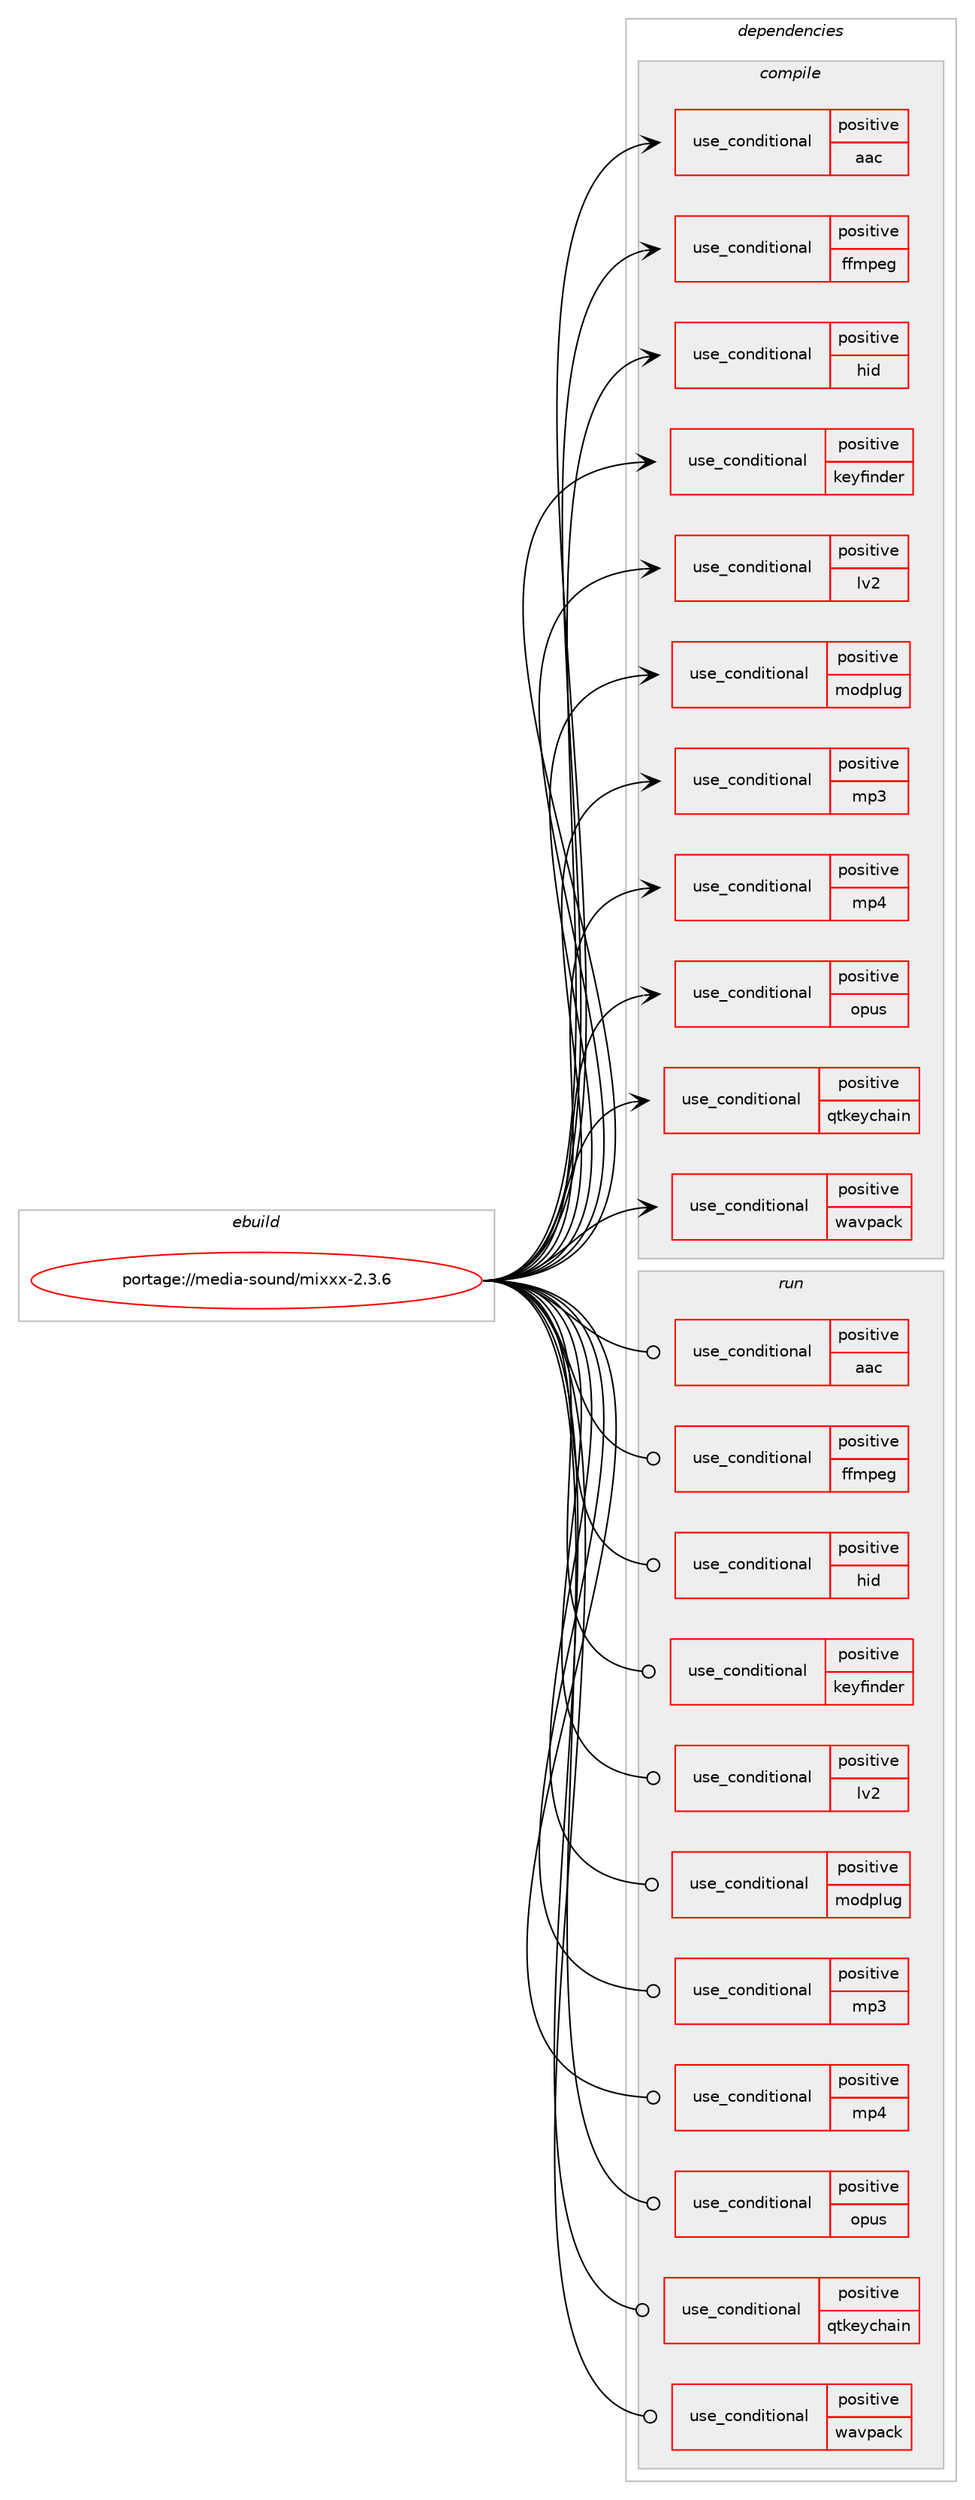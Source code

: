 digraph prolog {

# *************
# Graph options
# *************

newrank=true;
concentrate=true;
compound=true;
graph [rankdir=LR,fontname=Helvetica,fontsize=10,ranksep=1.5];#, ranksep=2.5, nodesep=0.2];
edge  [arrowhead=vee];
node  [fontname=Helvetica,fontsize=10];

# **********
# The ebuild
# **********

subgraph cluster_leftcol {
color=gray;
rank=same;
label=<<i>ebuild</i>>;
id [label="portage://media-sound/mixxx-2.3.6", color=red, width=4, href="../media-sound/mixxx-2.3.6.svg"];
}

# ****************
# The dependencies
# ****************

subgraph cluster_midcol {
color=gray;
label=<<i>dependencies</i>>;
subgraph cluster_compile {
fillcolor="#eeeeee";
style=filled;
label=<<i>compile</i>>;
subgraph cond78427 {
dependency163842 [label=<<TABLE BORDER="0" CELLBORDER="1" CELLSPACING="0" CELLPADDING="4"><TR><TD ROWSPAN="3" CELLPADDING="10">use_conditional</TD></TR><TR><TD>positive</TD></TR><TR><TD>aac</TD></TR></TABLE>>, shape=none, color=red];
# *** BEGIN UNKNOWN DEPENDENCY TYPE (TODO) ***
# dependency163842 -> package_dependency(portage://media-sound/mixxx-2.3.6,install,no,media-libs,faad2,none,[,,],[],[])
# *** END UNKNOWN DEPENDENCY TYPE (TODO) ***

# *** BEGIN UNKNOWN DEPENDENCY TYPE (TODO) ***
# dependency163842 -> package_dependency(portage://media-sound/mixxx-2.3.6,install,no,media-libs,libmp4v2,none,[,,],[],[])
# *** END UNKNOWN DEPENDENCY TYPE (TODO) ***

}
id:e -> dependency163842:w [weight=20,style="solid",arrowhead="vee"];
subgraph cond78428 {
dependency163843 [label=<<TABLE BORDER="0" CELLBORDER="1" CELLSPACING="0" CELLPADDING="4"><TR><TD ROWSPAN="3" CELLPADDING="10">use_conditional</TD></TR><TR><TD>positive</TD></TR><TR><TD>ffmpeg</TD></TR></TABLE>>, shape=none, color=red];
# *** BEGIN UNKNOWN DEPENDENCY TYPE (TODO) ***
# dependency163843 -> package_dependency(portage://media-sound/mixxx-2.3.6,install,no,media-video,ffmpeg,none,[,,],any_same_slot,[])
# *** END UNKNOWN DEPENDENCY TYPE (TODO) ***

}
id:e -> dependency163843:w [weight=20,style="solid",arrowhead="vee"];
subgraph cond78429 {
dependency163844 [label=<<TABLE BORDER="0" CELLBORDER="1" CELLSPACING="0" CELLPADDING="4"><TR><TD ROWSPAN="3" CELLPADDING="10">use_conditional</TD></TR><TR><TD>positive</TD></TR><TR><TD>hid</TD></TR></TABLE>>, shape=none, color=red];
# *** BEGIN UNKNOWN DEPENDENCY TYPE (TODO) ***
# dependency163844 -> package_dependency(portage://media-sound/mixxx-2.3.6,install,no,dev-libs,hidapi,none,[,,],[],[])
# *** END UNKNOWN DEPENDENCY TYPE (TODO) ***

}
id:e -> dependency163844:w [weight=20,style="solid",arrowhead="vee"];
subgraph cond78430 {
dependency163845 [label=<<TABLE BORDER="0" CELLBORDER="1" CELLSPACING="0" CELLPADDING="4"><TR><TD ROWSPAN="3" CELLPADDING="10">use_conditional</TD></TR><TR><TD>positive</TD></TR><TR><TD>keyfinder</TD></TR></TABLE>>, shape=none, color=red];
# *** BEGIN UNKNOWN DEPENDENCY TYPE (TODO) ***
# dependency163845 -> package_dependency(portage://media-sound/mixxx-2.3.6,install,no,media-libs,libkeyfinder,none,[,,],[],[])
# *** END UNKNOWN DEPENDENCY TYPE (TODO) ***

}
id:e -> dependency163845:w [weight=20,style="solid",arrowhead="vee"];
subgraph cond78431 {
dependency163846 [label=<<TABLE BORDER="0" CELLBORDER="1" CELLSPACING="0" CELLPADDING="4"><TR><TD ROWSPAN="3" CELLPADDING="10">use_conditional</TD></TR><TR><TD>positive</TD></TR><TR><TD>lv2</TD></TR></TABLE>>, shape=none, color=red];
# *** BEGIN UNKNOWN DEPENDENCY TYPE (TODO) ***
# dependency163846 -> package_dependency(portage://media-sound/mixxx-2.3.6,install,no,media-libs,lilv,none,[,,],[],[])
# *** END UNKNOWN DEPENDENCY TYPE (TODO) ***

}
id:e -> dependency163846:w [weight=20,style="solid",arrowhead="vee"];
subgraph cond78432 {
dependency163847 [label=<<TABLE BORDER="0" CELLBORDER="1" CELLSPACING="0" CELLPADDING="4"><TR><TD ROWSPAN="3" CELLPADDING="10">use_conditional</TD></TR><TR><TD>positive</TD></TR><TR><TD>modplug</TD></TR></TABLE>>, shape=none, color=red];
# *** BEGIN UNKNOWN DEPENDENCY TYPE (TODO) ***
# dependency163847 -> package_dependency(portage://media-sound/mixxx-2.3.6,install,no,media-libs,libmodplug,none,[,,],[],[])
# *** END UNKNOWN DEPENDENCY TYPE (TODO) ***

}
id:e -> dependency163847:w [weight=20,style="solid",arrowhead="vee"];
subgraph cond78433 {
dependency163848 [label=<<TABLE BORDER="0" CELLBORDER="1" CELLSPACING="0" CELLPADDING="4"><TR><TD ROWSPAN="3" CELLPADDING="10">use_conditional</TD></TR><TR><TD>positive</TD></TR><TR><TD>mp3</TD></TR></TABLE>>, shape=none, color=red];
# *** BEGIN UNKNOWN DEPENDENCY TYPE (TODO) ***
# dependency163848 -> package_dependency(portage://media-sound/mixxx-2.3.6,install,no,media-libs,libmad,none,[,,],[],[])
# *** END UNKNOWN DEPENDENCY TYPE (TODO) ***

}
id:e -> dependency163848:w [weight=20,style="solid",arrowhead="vee"];
subgraph cond78434 {
dependency163849 [label=<<TABLE BORDER="0" CELLBORDER="1" CELLSPACING="0" CELLPADDING="4"><TR><TD ROWSPAN="3" CELLPADDING="10">use_conditional</TD></TR><TR><TD>positive</TD></TR><TR><TD>mp4</TD></TR></TABLE>>, shape=none, color=red];
# *** BEGIN UNKNOWN DEPENDENCY TYPE (TODO) ***
# dependency163849 -> package_dependency(portage://media-sound/mixxx-2.3.6,install,no,media-libs,libmp4v2,none,[,,],any_same_slot,[])
# *** END UNKNOWN DEPENDENCY TYPE (TODO) ***

}
id:e -> dependency163849:w [weight=20,style="solid",arrowhead="vee"];
subgraph cond78435 {
dependency163850 [label=<<TABLE BORDER="0" CELLBORDER="1" CELLSPACING="0" CELLPADDING="4"><TR><TD ROWSPAN="3" CELLPADDING="10">use_conditional</TD></TR><TR><TD>positive</TD></TR><TR><TD>opus</TD></TR></TABLE>>, shape=none, color=red];
# *** BEGIN UNKNOWN DEPENDENCY TYPE (TODO) ***
# dependency163850 -> package_dependency(portage://media-sound/mixxx-2.3.6,install,no,media-libs,opusfile,none,[,,],[],[])
# *** END UNKNOWN DEPENDENCY TYPE (TODO) ***

}
id:e -> dependency163850:w [weight=20,style="solid",arrowhead="vee"];
subgraph cond78436 {
dependency163851 [label=<<TABLE BORDER="0" CELLBORDER="1" CELLSPACING="0" CELLPADDING="4"><TR><TD ROWSPAN="3" CELLPADDING="10">use_conditional</TD></TR><TR><TD>positive</TD></TR><TR><TD>qtkeychain</TD></TR></TABLE>>, shape=none, color=red];
# *** BEGIN UNKNOWN DEPENDENCY TYPE (TODO) ***
# dependency163851 -> package_dependency(portage://media-sound/mixxx-2.3.6,install,no,dev-libs,qtkeychain,none,[,,],any_same_slot,[use(enable(qt5),positive)])
# *** END UNKNOWN DEPENDENCY TYPE (TODO) ***

}
id:e -> dependency163851:w [weight=20,style="solid",arrowhead="vee"];
subgraph cond78437 {
dependency163852 [label=<<TABLE BORDER="0" CELLBORDER="1" CELLSPACING="0" CELLPADDING="4"><TR><TD ROWSPAN="3" CELLPADDING="10">use_conditional</TD></TR><TR><TD>positive</TD></TR><TR><TD>wavpack</TD></TR></TABLE>>, shape=none, color=red];
# *** BEGIN UNKNOWN DEPENDENCY TYPE (TODO) ***
# dependency163852 -> package_dependency(portage://media-sound/mixxx-2.3.6,install,no,media-sound,wavpack,none,[,,],[],[])
# *** END UNKNOWN DEPENDENCY TYPE (TODO) ***

}
id:e -> dependency163852:w [weight=20,style="solid",arrowhead="vee"];
# *** BEGIN UNKNOWN DEPENDENCY TYPE (TODO) ***
# id -> package_dependency(portage://media-sound/mixxx-2.3.6,install,no,dev-db,sqlite,none,[,,],[],[])
# *** END UNKNOWN DEPENDENCY TYPE (TODO) ***

# *** BEGIN UNKNOWN DEPENDENCY TYPE (TODO) ***
# id -> package_dependency(portage://media-sound/mixxx-2.3.6,install,no,dev-libs,glib,none,[,,],[slot(2)],[])
# *** END UNKNOWN DEPENDENCY TYPE (TODO) ***

# *** BEGIN UNKNOWN DEPENDENCY TYPE (TODO) ***
# id -> package_dependency(portage://media-sound/mixxx-2.3.6,install,no,dev-libs,protobuf,none,[,,],any_same_slot,[])
# *** END UNKNOWN DEPENDENCY TYPE (TODO) ***

# *** BEGIN UNKNOWN DEPENDENCY TYPE (TODO) ***
# id -> package_dependency(portage://media-sound/mixxx-2.3.6,install,no,dev-qt,qtconcurrent,none,[,,],[slot(5)],[])
# *** END UNKNOWN DEPENDENCY TYPE (TODO) ***

# *** BEGIN UNKNOWN DEPENDENCY TYPE (TODO) ***
# id -> package_dependency(portage://media-sound/mixxx-2.3.6,install,no,dev-qt,qtcore,none,[,,],[slot(5)],[])
# *** END UNKNOWN DEPENDENCY TYPE (TODO) ***

# *** BEGIN UNKNOWN DEPENDENCY TYPE (TODO) ***
# id -> package_dependency(portage://media-sound/mixxx-2.3.6,install,no,dev-qt,qtdbus,none,[,,],[slot(5)],[])
# *** END UNKNOWN DEPENDENCY TYPE (TODO) ***

# *** BEGIN UNKNOWN DEPENDENCY TYPE (TODO) ***
# id -> package_dependency(portage://media-sound/mixxx-2.3.6,install,no,dev-qt,qtgui,none,[,,],[slot(5)],[])
# *** END UNKNOWN DEPENDENCY TYPE (TODO) ***

# *** BEGIN UNKNOWN DEPENDENCY TYPE (TODO) ***
# id -> package_dependency(portage://media-sound/mixxx-2.3.6,install,no,dev-qt,qtnetwork,none,[,,],[slot(5)],[])
# *** END UNKNOWN DEPENDENCY TYPE (TODO) ***

# *** BEGIN UNKNOWN DEPENDENCY TYPE (TODO) ***
# id -> package_dependency(portage://media-sound/mixxx-2.3.6,install,no,dev-qt,qtopengl,none,[,,],[slot(5)],[])
# *** END UNKNOWN DEPENDENCY TYPE (TODO) ***

# *** BEGIN UNKNOWN DEPENDENCY TYPE (TODO) ***
# id -> package_dependency(portage://media-sound/mixxx-2.3.6,install,no,dev-qt,qtscript,none,[,,],[slot(5)],[use(enable(scripttools),none)])
# *** END UNKNOWN DEPENDENCY TYPE (TODO) ***

# *** BEGIN UNKNOWN DEPENDENCY TYPE (TODO) ***
# id -> package_dependency(portage://media-sound/mixxx-2.3.6,install,no,dev-qt,qtsql,none,[,,],[slot(5)],[])
# *** END UNKNOWN DEPENDENCY TYPE (TODO) ***

# *** BEGIN UNKNOWN DEPENDENCY TYPE (TODO) ***
# id -> package_dependency(portage://media-sound/mixxx-2.3.6,install,no,dev-qt,qtsvg,none,[,,],[slot(5)],[])
# *** END UNKNOWN DEPENDENCY TYPE (TODO) ***

# *** BEGIN UNKNOWN DEPENDENCY TYPE (TODO) ***
# id -> package_dependency(portage://media-sound/mixxx-2.3.6,install,no,dev-qt,qtwidgets,none,[,,],[slot(5)],[])
# *** END UNKNOWN DEPENDENCY TYPE (TODO) ***

# *** BEGIN UNKNOWN DEPENDENCY TYPE (TODO) ***
# id -> package_dependency(portage://media-sound/mixxx-2.3.6,install,no,dev-qt,qtx11extras,none,[,,],[slot(5)],[])
# *** END UNKNOWN DEPENDENCY TYPE (TODO) ***

# *** BEGIN UNKNOWN DEPENDENCY TYPE (TODO) ***
# id -> package_dependency(portage://media-sound/mixxx-2.3.6,install,no,dev-qt,qtxml,none,[,,],[slot(5)],[])
# *** END UNKNOWN DEPENDENCY TYPE (TODO) ***

# *** BEGIN UNKNOWN DEPENDENCY TYPE (TODO) ***
# id -> package_dependency(portage://media-sound/mixxx-2.3.6,install,no,media-libs,chromaprint,none,[,,],[],[])
# *** END UNKNOWN DEPENDENCY TYPE (TODO) ***

# *** BEGIN UNKNOWN DEPENDENCY TYPE (TODO) ***
# id -> package_dependency(portage://media-sound/mixxx-2.3.6,install,no,media-libs,flac,none,[,,],any_same_slot,[])
# *** END UNKNOWN DEPENDENCY TYPE (TODO) ***

# *** BEGIN UNKNOWN DEPENDENCY TYPE (TODO) ***
# id -> package_dependency(portage://media-sound/mixxx-2.3.6,install,no,media-libs,libebur128,none,[,,],[],[])
# *** END UNKNOWN DEPENDENCY TYPE (TODO) ***

# *** BEGIN UNKNOWN DEPENDENCY TYPE (TODO) ***
# id -> package_dependency(portage://media-sound/mixxx-2.3.6,install,no,media-libs,libid3tag,none,[,,],any_same_slot,[])
# *** END UNKNOWN DEPENDENCY TYPE (TODO) ***

# *** BEGIN UNKNOWN DEPENDENCY TYPE (TODO) ***
# id -> package_dependency(portage://media-sound/mixxx-2.3.6,install,no,media-libs,libogg,none,[,,],[],[])
# *** END UNKNOWN DEPENDENCY TYPE (TODO) ***

# *** BEGIN UNKNOWN DEPENDENCY TYPE (TODO) ***
# id -> package_dependency(portage://media-sound/mixxx-2.3.6,install,no,media-libs,libsndfile,none,[,,],[],[])
# *** END UNKNOWN DEPENDENCY TYPE (TODO) ***

# *** BEGIN UNKNOWN DEPENDENCY TYPE (TODO) ***
# id -> package_dependency(portage://media-sound/mixxx-2.3.6,install,no,media-libs,libsoundtouch,none,[,,],[],[])
# *** END UNKNOWN DEPENDENCY TYPE (TODO) ***

# *** BEGIN UNKNOWN DEPENDENCY TYPE (TODO) ***
# id -> package_dependency(portage://media-sound/mixxx-2.3.6,install,no,media-libs,libvorbis,none,[,,],[],[])
# *** END UNKNOWN DEPENDENCY TYPE (TODO) ***

# *** BEGIN UNKNOWN DEPENDENCY TYPE (TODO) ***
# id -> package_dependency(portage://media-sound/mixxx-2.3.6,install,no,media-libs,portaudio,none,[,,],[],[use(enable(alsa),none)])
# *** END UNKNOWN DEPENDENCY TYPE (TODO) ***

# *** BEGIN UNKNOWN DEPENDENCY TYPE (TODO) ***
# id -> package_dependency(portage://media-sound/mixxx-2.3.6,install,no,media-libs,portmidi,none,[,,],[],[])
# *** END UNKNOWN DEPENDENCY TYPE (TODO) ***

# *** BEGIN UNKNOWN DEPENDENCY TYPE (TODO) ***
# id -> package_dependency(portage://media-sound/mixxx-2.3.6,install,no,media-libs,rubberband,none,[,,],[],[])
# *** END UNKNOWN DEPENDENCY TYPE (TODO) ***

# *** BEGIN UNKNOWN DEPENDENCY TYPE (TODO) ***
# id -> package_dependency(portage://media-sound/mixxx-2.3.6,install,no,media-libs,taglib,none,[,,],[],[])
# *** END UNKNOWN DEPENDENCY TYPE (TODO) ***

# *** BEGIN UNKNOWN DEPENDENCY TYPE (TODO) ***
# id -> package_dependency(portage://media-sound/mixxx-2.3.6,install,no,media-libs,vamp-plugin-sdk,none,[,,],[],[])
# *** END UNKNOWN DEPENDENCY TYPE (TODO) ***

# *** BEGIN UNKNOWN DEPENDENCY TYPE (TODO) ***
# id -> package_dependency(portage://media-sound/mixxx-2.3.6,install,no,media-sound,lame,none,[,,],[],[])
# *** END UNKNOWN DEPENDENCY TYPE (TODO) ***

# *** BEGIN UNKNOWN DEPENDENCY TYPE (TODO) ***
# id -> package_dependency(portage://media-sound/mixxx-2.3.6,install,no,sci-libs,fftw,none,[,,],[slot(3.0),equal],[])
# *** END UNKNOWN DEPENDENCY TYPE (TODO) ***

# *** BEGIN UNKNOWN DEPENDENCY TYPE (TODO) ***
# id -> package_dependency(portage://media-sound/mixxx-2.3.6,install,no,sys-power,upower,none,[,,],[],[])
# *** END UNKNOWN DEPENDENCY TYPE (TODO) ***

# *** BEGIN UNKNOWN DEPENDENCY TYPE (TODO) ***
# id -> package_dependency(portage://media-sound/mixxx-2.3.6,install,no,virtual,glu,none,[,,],[],[])
# *** END UNKNOWN DEPENDENCY TYPE (TODO) ***

# *** BEGIN UNKNOWN DEPENDENCY TYPE (TODO) ***
# id -> package_dependency(portage://media-sound/mixxx-2.3.6,install,no,virtual,libusb,none,[,,],[slot(1)],[])
# *** END UNKNOWN DEPENDENCY TYPE (TODO) ***

# *** BEGIN UNKNOWN DEPENDENCY TYPE (TODO) ***
# id -> package_dependency(portage://media-sound/mixxx-2.3.6,install,no,virtual,opengl,none,[,,],[],[])
# *** END UNKNOWN DEPENDENCY TYPE (TODO) ***

# *** BEGIN UNKNOWN DEPENDENCY TYPE (TODO) ***
# id -> package_dependency(portage://media-sound/mixxx-2.3.6,install,no,virtual,udev,none,[,,],[],[])
# *** END UNKNOWN DEPENDENCY TYPE (TODO) ***

# *** BEGIN UNKNOWN DEPENDENCY TYPE (TODO) ***
# id -> package_dependency(portage://media-sound/mixxx-2.3.6,install,no,x11-libs,libX11,none,[,,],[],[])
# *** END UNKNOWN DEPENDENCY TYPE (TODO) ***

}
subgraph cluster_compileandrun {
fillcolor="#eeeeee";
style=filled;
label=<<i>compile and run</i>>;
}
subgraph cluster_run {
fillcolor="#eeeeee";
style=filled;
label=<<i>run</i>>;
subgraph cond78438 {
dependency163853 [label=<<TABLE BORDER="0" CELLBORDER="1" CELLSPACING="0" CELLPADDING="4"><TR><TD ROWSPAN="3" CELLPADDING="10">use_conditional</TD></TR><TR><TD>positive</TD></TR><TR><TD>aac</TD></TR></TABLE>>, shape=none, color=red];
# *** BEGIN UNKNOWN DEPENDENCY TYPE (TODO) ***
# dependency163853 -> package_dependency(portage://media-sound/mixxx-2.3.6,run,no,media-libs,faad2,none,[,,],[],[])
# *** END UNKNOWN DEPENDENCY TYPE (TODO) ***

# *** BEGIN UNKNOWN DEPENDENCY TYPE (TODO) ***
# dependency163853 -> package_dependency(portage://media-sound/mixxx-2.3.6,run,no,media-libs,libmp4v2,none,[,,],[],[])
# *** END UNKNOWN DEPENDENCY TYPE (TODO) ***

}
id:e -> dependency163853:w [weight=20,style="solid",arrowhead="odot"];
subgraph cond78439 {
dependency163854 [label=<<TABLE BORDER="0" CELLBORDER="1" CELLSPACING="0" CELLPADDING="4"><TR><TD ROWSPAN="3" CELLPADDING="10">use_conditional</TD></TR><TR><TD>positive</TD></TR><TR><TD>ffmpeg</TD></TR></TABLE>>, shape=none, color=red];
# *** BEGIN UNKNOWN DEPENDENCY TYPE (TODO) ***
# dependency163854 -> package_dependency(portage://media-sound/mixxx-2.3.6,run,no,media-video,ffmpeg,none,[,,],any_same_slot,[])
# *** END UNKNOWN DEPENDENCY TYPE (TODO) ***

}
id:e -> dependency163854:w [weight=20,style="solid",arrowhead="odot"];
subgraph cond78440 {
dependency163855 [label=<<TABLE BORDER="0" CELLBORDER="1" CELLSPACING="0" CELLPADDING="4"><TR><TD ROWSPAN="3" CELLPADDING="10">use_conditional</TD></TR><TR><TD>positive</TD></TR><TR><TD>hid</TD></TR></TABLE>>, shape=none, color=red];
# *** BEGIN UNKNOWN DEPENDENCY TYPE (TODO) ***
# dependency163855 -> package_dependency(portage://media-sound/mixxx-2.3.6,run,no,dev-libs,hidapi,none,[,,],[],[])
# *** END UNKNOWN DEPENDENCY TYPE (TODO) ***

}
id:e -> dependency163855:w [weight=20,style="solid",arrowhead="odot"];
subgraph cond78441 {
dependency163856 [label=<<TABLE BORDER="0" CELLBORDER="1" CELLSPACING="0" CELLPADDING="4"><TR><TD ROWSPAN="3" CELLPADDING="10">use_conditional</TD></TR><TR><TD>positive</TD></TR><TR><TD>keyfinder</TD></TR></TABLE>>, shape=none, color=red];
# *** BEGIN UNKNOWN DEPENDENCY TYPE (TODO) ***
# dependency163856 -> package_dependency(portage://media-sound/mixxx-2.3.6,run,no,media-libs,libkeyfinder,none,[,,],[],[])
# *** END UNKNOWN DEPENDENCY TYPE (TODO) ***

}
id:e -> dependency163856:w [weight=20,style="solid",arrowhead="odot"];
subgraph cond78442 {
dependency163857 [label=<<TABLE BORDER="0" CELLBORDER="1" CELLSPACING="0" CELLPADDING="4"><TR><TD ROWSPAN="3" CELLPADDING="10">use_conditional</TD></TR><TR><TD>positive</TD></TR><TR><TD>lv2</TD></TR></TABLE>>, shape=none, color=red];
# *** BEGIN UNKNOWN DEPENDENCY TYPE (TODO) ***
# dependency163857 -> package_dependency(portage://media-sound/mixxx-2.3.6,run,no,media-libs,lilv,none,[,,],[],[])
# *** END UNKNOWN DEPENDENCY TYPE (TODO) ***

}
id:e -> dependency163857:w [weight=20,style="solid",arrowhead="odot"];
subgraph cond78443 {
dependency163858 [label=<<TABLE BORDER="0" CELLBORDER="1" CELLSPACING="0" CELLPADDING="4"><TR><TD ROWSPAN="3" CELLPADDING="10">use_conditional</TD></TR><TR><TD>positive</TD></TR><TR><TD>modplug</TD></TR></TABLE>>, shape=none, color=red];
# *** BEGIN UNKNOWN DEPENDENCY TYPE (TODO) ***
# dependency163858 -> package_dependency(portage://media-sound/mixxx-2.3.6,run,no,media-libs,libmodplug,none,[,,],[],[])
# *** END UNKNOWN DEPENDENCY TYPE (TODO) ***

}
id:e -> dependency163858:w [weight=20,style="solid",arrowhead="odot"];
subgraph cond78444 {
dependency163859 [label=<<TABLE BORDER="0" CELLBORDER="1" CELLSPACING="0" CELLPADDING="4"><TR><TD ROWSPAN="3" CELLPADDING="10">use_conditional</TD></TR><TR><TD>positive</TD></TR><TR><TD>mp3</TD></TR></TABLE>>, shape=none, color=red];
# *** BEGIN UNKNOWN DEPENDENCY TYPE (TODO) ***
# dependency163859 -> package_dependency(portage://media-sound/mixxx-2.3.6,run,no,media-libs,libmad,none,[,,],[],[])
# *** END UNKNOWN DEPENDENCY TYPE (TODO) ***

}
id:e -> dependency163859:w [weight=20,style="solid",arrowhead="odot"];
subgraph cond78445 {
dependency163860 [label=<<TABLE BORDER="0" CELLBORDER="1" CELLSPACING="0" CELLPADDING="4"><TR><TD ROWSPAN="3" CELLPADDING="10">use_conditional</TD></TR><TR><TD>positive</TD></TR><TR><TD>mp4</TD></TR></TABLE>>, shape=none, color=red];
# *** BEGIN UNKNOWN DEPENDENCY TYPE (TODO) ***
# dependency163860 -> package_dependency(portage://media-sound/mixxx-2.3.6,run,no,media-libs,libmp4v2,none,[,,],any_same_slot,[])
# *** END UNKNOWN DEPENDENCY TYPE (TODO) ***

}
id:e -> dependency163860:w [weight=20,style="solid",arrowhead="odot"];
subgraph cond78446 {
dependency163861 [label=<<TABLE BORDER="0" CELLBORDER="1" CELLSPACING="0" CELLPADDING="4"><TR><TD ROWSPAN="3" CELLPADDING="10">use_conditional</TD></TR><TR><TD>positive</TD></TR><TR><TD>opus</TD></TR></TABLE>>, shape=none, color=red];
# *** BEGIN UNKNOWN DEPENDENCY TYPE (TODO) ***
# dependency163861 -> package_dependency(portage://media-sound/mixxx-2.3.6,run,no,media-libs,opusfile,none,[,,],[],[])
# *** END UNKNOWN DEPENDENCY TYPE (TODO) ***

}
id:e -> dependency163861:w [weight=20,style="solid",arrowhead="odot"];
subgraph cond78447 {
dependency163862 [label=<<TABLE BORDER="0" CELLBORDER="1" CELLSPACING="0" CELLPADDING="4"><TR><TD ROWSPAN="3" CELLPADDING="10">use_conditional</TD></TR><TR><TD>positive</TD></TR><TR><TD>qtkeychain</TD></TR></TABLE>>, shape=none, color=red];
# *** BEGIN UNKNOWN DEPENDENCY TYPE (TODO) ***
# dependency163862 -> package_dependency(portage://media-sound/mixxx-2.3.6,run,no,dev-libs,qtkeychain,none,[,,],any_same_slot,[use(enable(qt5),positive)])
# *** END UNKNOWN DEPENDENCY TYPE (TODO) ***

}
id:e -> dependency163862:w [weight=20,style="solid",arrowhead="odot"];
subgraph cond78448 {
dependency163863 [label=<<TABLE BORDER="0" CELLBORDER="1" CELLSPACING="0" CELLPADDING="4"><TR><TD ROWSPAN="3" CELLPADDING="10">use_conditional</TD></TR><TR><TD>positive</TD></TR><TR><TD>wavpack</TD></TR></TABLE>>, shape=none, color=red];
# *** BEGIN UNKNOWN DEPENDENCY TYPE (TODO) ***
# dependency163863 -> package_dependency(portage://media-sound/mixxx-2.3.6,run,no,media-sound,wavpack,none,[,,],[],[])
# *** END UNKNOWN DEPENDENCY TYPE (TODO) ***

}
id:e -> dependency163863:w [weight=20,style="solid",arrowhead="odot"];
# *** BEGIN UNKNOWN DEPENDENCY TYPE (TODO) ***
# id -> package_dependency(portage://media-sound/mixxx-2.3.6,run,no,dev-db,sqlite,none,[,,],[],[])
# *** END UNKNOWN DEPENDENCY TYPE (TODO) ***

# *** BEGIN UNKNOWN DEPENDENCY TYPE (TODO) ***
# id -> package_dependency(portage://media-sound/mixxx-2.3.6,run,no,dev-libs,glib,none,[,,],[slot(2)],[])
# *** END UNKNOWN DEPENDENCY TYPE (TODO) ***

# *** BEGIN UNKNOWN DEPENDENCY TYPE (TODO) ***
# id -> package_dependency(portage://media-sound/mixxx-2.3.6,run,no,dev-libs,protobuf,none,[,,],any_same_slot,[])
# *** END UNKNOWN DEPENDENCY TYPE (TODO) ***

# *** BEGIN UNKNOWN DEPENDENCY TYPE (TODO) ***
# id -> package_dependency(portage://media-sound/mixxx-2.3.6,run,no,dev-qt,qtcore,none,[,,],[slot(5)],[])
# *** END UNKNOWN DEPENDENCY TYPE (TODO) ***

# *** BEGIN UNKNOWN DEPENDENCY TYPE (TODO) ***
# id -> package_dependency(portage://media-sound/mixxx-2.3.6,run,no,dev-qt,qtdbus,none,[,,],[slot(5)],[])
# *** END UNKNOWN DEPENDENCY TYPE (TODO) ***

# *** BEGIN UNKNOWN DEPENDENCY TYPE (TODO) ***
# id -> package_dependency(portage://media-sound/mixxx-2.3.6,run,no,dev-qt,qtgui,none,[,,],[slot(5)],[])
# *** END UNKNOWN DEPENDENCY TYPE (TODO) ***

# *** BEGIN UNKNOWN DEPENDENCY TYPE (TODO) ***
# id -> package_dependency(portage://media-sound/mixxx-2.3.6,run,no,dev-qt,qtnetwork,none,[,,],[slot(5)],[])
# *** END UNKNOWN DEPENDENCY TYPE (TODO) ***

# *** BEGIN UNKNOWN DEPENDENCY TYPE (TODO) ***
# id -> package_dependency(portage://media-sound/mixxx-2.3.6,run,no,dev-qt,qtopengl,none,[,,],[slot(5)],[])
# *** END UNKNOWN DEPENDENCY TYPE (TODO) ***

# *** BEGIN UNKNOWN DEPENDENCY TYPE (TODO) ***
# id -> package_dependency(portage://media-sound/mixxx-2.3.6,run,no,dev-qt,qtscript,none,[,,],[slot(5)],[use(enable(scripttools),none)])
# *** END UNKNOWN DEPENDENCY TYPE (TODO) ***

# *** BEGIN UNKNOWN DEPENDENCY TYPE (TODO) ***
# id -> package_dependency(portage://media-sound/mixxx-2.3.6,run,no,dev-qt,qtsql,none,[,,],[slot(5)],[])
# *** END UNKNOWN DEPENDENCY TYPE (TODO) ***

# *** BEGIN UNKNOWN DEPENDENCY TYPE (TODO) ***
# id -> package_dependency(portage://media-sound/mixxx-2.3.6,run,no,dev-qt,qtsvg,none,[,,],[slot(5)],[])
# *** END UNKNOWN DEPENDENCY TYPE (TODO) ***

# *** BEGIN UNKNOWN DEPENDENCY TYPE (TODO) ***
# id -> package_dependency(portage://media-sound/mixxx-2.3.6,run,no,dev-qt,qtwidgets,none,[,,],[slot(5)],[])
# *** END UNKNOWN DEPENDENCY TYPE (TODO) ***

# *** BEGIN UNKNOWN DEPENDENCY TYPE (TODO) ***
# id -> package_dependency(portage://media-sound/mixxx-2.3.6,run,no,dev-qt,qtx11extras,none,[,,],[slot(5)],[])
# *** END UNKNOWN DEPENDENCY TYPE (TODO) ***

# *** BEGIN UNKNOWN DEPENDENCY TYPE (TODO) ***
# id -> package_dependency(portage://media-sound/mixxx-2.3.6,run,no,dev-qt,qtxml,none,[,,],[slot(5)],[])
# *** END UNKNOWN DEPENDENCY TYPE (TODO) ***

# *** BEGIN UNKNOWN DEPENDENCY TYPE (TODO) ***
# id -> package_dependency(portage://media-sound/mixxx-2.3.6,run,no,media-libs,chromaprint,none,[,,],[],[])
# *** END UNKNOWN DEPENDENCY TYPE (TODO) ***

# *** BEGIN UNKNOWN DEPENDENCY TYPE (TODO) ***
# id -> package_dependency(portage://media-sound/mixxx-2.3.6,run,no,media-libs,flac,none,[,,],any_same_slot,[])
# *** END UNKNOWN DEPENDENCY TYPE (TODO) ***

# *** BEGIN UNKNOWN DEPENDENCY TYPE (TODO) ***
# id -> package_dependency(portage://media-sound/mixxx-2.3.6,run,no,media-libs,libebur128,none,[,,],[],[])
# *** END UNKNOWN DEPENDENCY TYPE (TODO) ***

# *** BEGIN UNKNOWN DEPENDENCY TYPE (TODO) ***
# id -> package_dependency(portage://media-sound/mixxx-2.3.6,run,no,media-libs,libid3tag,none,[,,],any_same_slot,[])
# *** END UNKNOWN DEPENDENCY TYPE (TODO) ***

# *** BEGIN UNKNOWN DEPENDENCY TYPE (TODO) ***
# id -> package_dependency(portage://media-sound/mixxx-2.3.6,run,no,media-libs,libogg,none,[,,],[],[])
# *** END UNKNOWN DEPENDENCY TYPE (TODO) ***

# *** BEGIN UNKNOWN DEPENDENCY TYPE (TODO) ***
# id -> package_dependency(portage://media-sound/mixxx-2.3.6,run,no,media-libs,libsndfile,none,[,,],[],[])
# *** END UNKNOWN DEPENDENCY TYPE (TODO) ***

# *** BEGIN UNKNOWN DEPENDENCY TYPE (TODO) ***
# id -> package_dependency(portage://media-sound/mixxx-2.3.6,run,no,media-libs,libsoundtouch,none,[,,],[],[])
# *** END UNKNOWN DEPENDENCY TYPE (TODO) ***

# *** BEGIN UNKNOWN DEPENDENCY TYPE (TODO) ***
# id -> package_dependency(portage://media-sound/mixxx-2.3.6,run,no,media-libs,libvorbis,none,[,,],[],[])
# *** END UNKNOWN DEPENDENCY TYPE (TODO) ***

# *** BEGIN UNKNOWN DEPENDENCY TYPE (TODO) ***
# id -> package_dependency(portage://media-sound/mixxx-2.3.6,run,no,media-libs,portaudio,none,[,,],[],[use(enable(alsa),none)])
# *** END UNKNOWN DEPENDENCY TYPE (TODO) ***

# *** BEGIN UNKNOWN DEPENDENCY TYPE (TODO) ***
# id -> package_dependency(portage://media-sound/mixxx-2.3.6,run,no,media-libs,portmidi,none,[,,],[],[])
# *** END UNKNOWN DEPENDENCY TYPE (TODO) ***

# *** BEGIN UNKNOWN DEPENDENCY TYPE (TODO) ***
# id -> package_dependency(portage://media-sound/mixxx-2.3.6,run,no,media-libs,rubberband,none,[,,],[],[])
# *** END UNKNOWN DEPENDENCY TYPE (TODO) ***

# *** BEGIN UNKNOWN DEPENDENCY TYPE (TODO) ***
# id -> package_dependency(portage://media-sound/mixxx-2.3.6,run,no,media-libs,taglib,none,[,,],[],[])
# *** END UNKNOWN DEPENDENCY TYPE (TODO) ***

# *** BEGIN UNKNOWN DEPENDENCY TYPE (TODO) ***
# id -> package_dependency(portage://media-sound/mixxx-2.3.6,run,no,media-libs,vamp-plugin-sdk,none,[,,],[],[])
# *** END UNKNOWN DEPENDENCY TYPE (TODO) ***

# *** BEGIN UNKNOWN DEPENDENCY TYPE (TODO) ***
# id -> package_dependency(portage://media-sound/mixxx-2.3.6,run,no,media-sound,lame,none,[,,],[],[])
# *** END UNKNOWN DEPENDENCY TYPE (TODO) ***

# *** BEGIN UNKNOWN DEPENDENCY TYPE (TODO) ***
# id -> package_dependency(portage://media-sound/mixxx-2.3.6,run,no,sci-libs,fftw,none,[,,],[slot(3.0),equal],[])
# *** END UNKNOWN DEPENDENCY TYPE (TODO) ***

# *** BEGIN UNKNOWN DEPENDENCY TYPE (TODO) ***
# id -> package_dependency(portage://media-sound/mixxx-2.3.6,run,no,sys-power,upower,none,[,,],[],[])
# *** END UNKNOWN DEPENDENCY TYPE (TODO) ***

# *** BEGIN UNKNOWN DEPENDENCY TYPE (TODO) ***
# id -> package_dependency(portage://media-sound/mixxx-2.3.6,run,no,virtual,glu,none,[,,],[],[])
# *** END UNKNOWN DEPENDENCY TYPE (TODO) ***

# *** BEGIN UNKNOWN DEPENDENCY TYPE (TODO) ***
# id -> package_dependency(portage://media-sound/mixxx-2.3.6,run,no,virtual,libusb,none,[,,],[slot(1)],[])
# *** END UNKNOWN DEPENDENCY TYPE (TODO) ***

# *** BEGIN UNKNOWN DEPENDENCY TYPE (TODO) ***
# id -> package_dependency(portage://media-sound/mixxx-2.3.6,run,no,virtual,opengl,none,[,,],[],[])
# *** END UNKNOWN DEPENDENCY TYPE (TODO) ***

# *** BEGIN UNKNOWN DEPENDENCY TYPE (TODO) ***
# id -> package_dependency(portage://media-sound/mixxx-2.3.6,run,no,virtual,udev,none,[,,],[],[])
# *** END UNKNOWN DEPENDENCY TYPE (TODO) ***

# *** BEGIN UNKNOWN DEPENDENCY TYPE (TODO) ***
# id -> package_dependency(portage://media-sound/mixxx-2.3.6,run,no,x11-libs,libX11,none,[,,],[],[])
# *** END UNKNOWN DEPENDENCY TYPE (TODO) ***

}
}

# **************
# The candidates
# **************

subgraph cluster_choices {
rank=same;
color=gray;
label=<<i>candidates</i>>;

}

}

